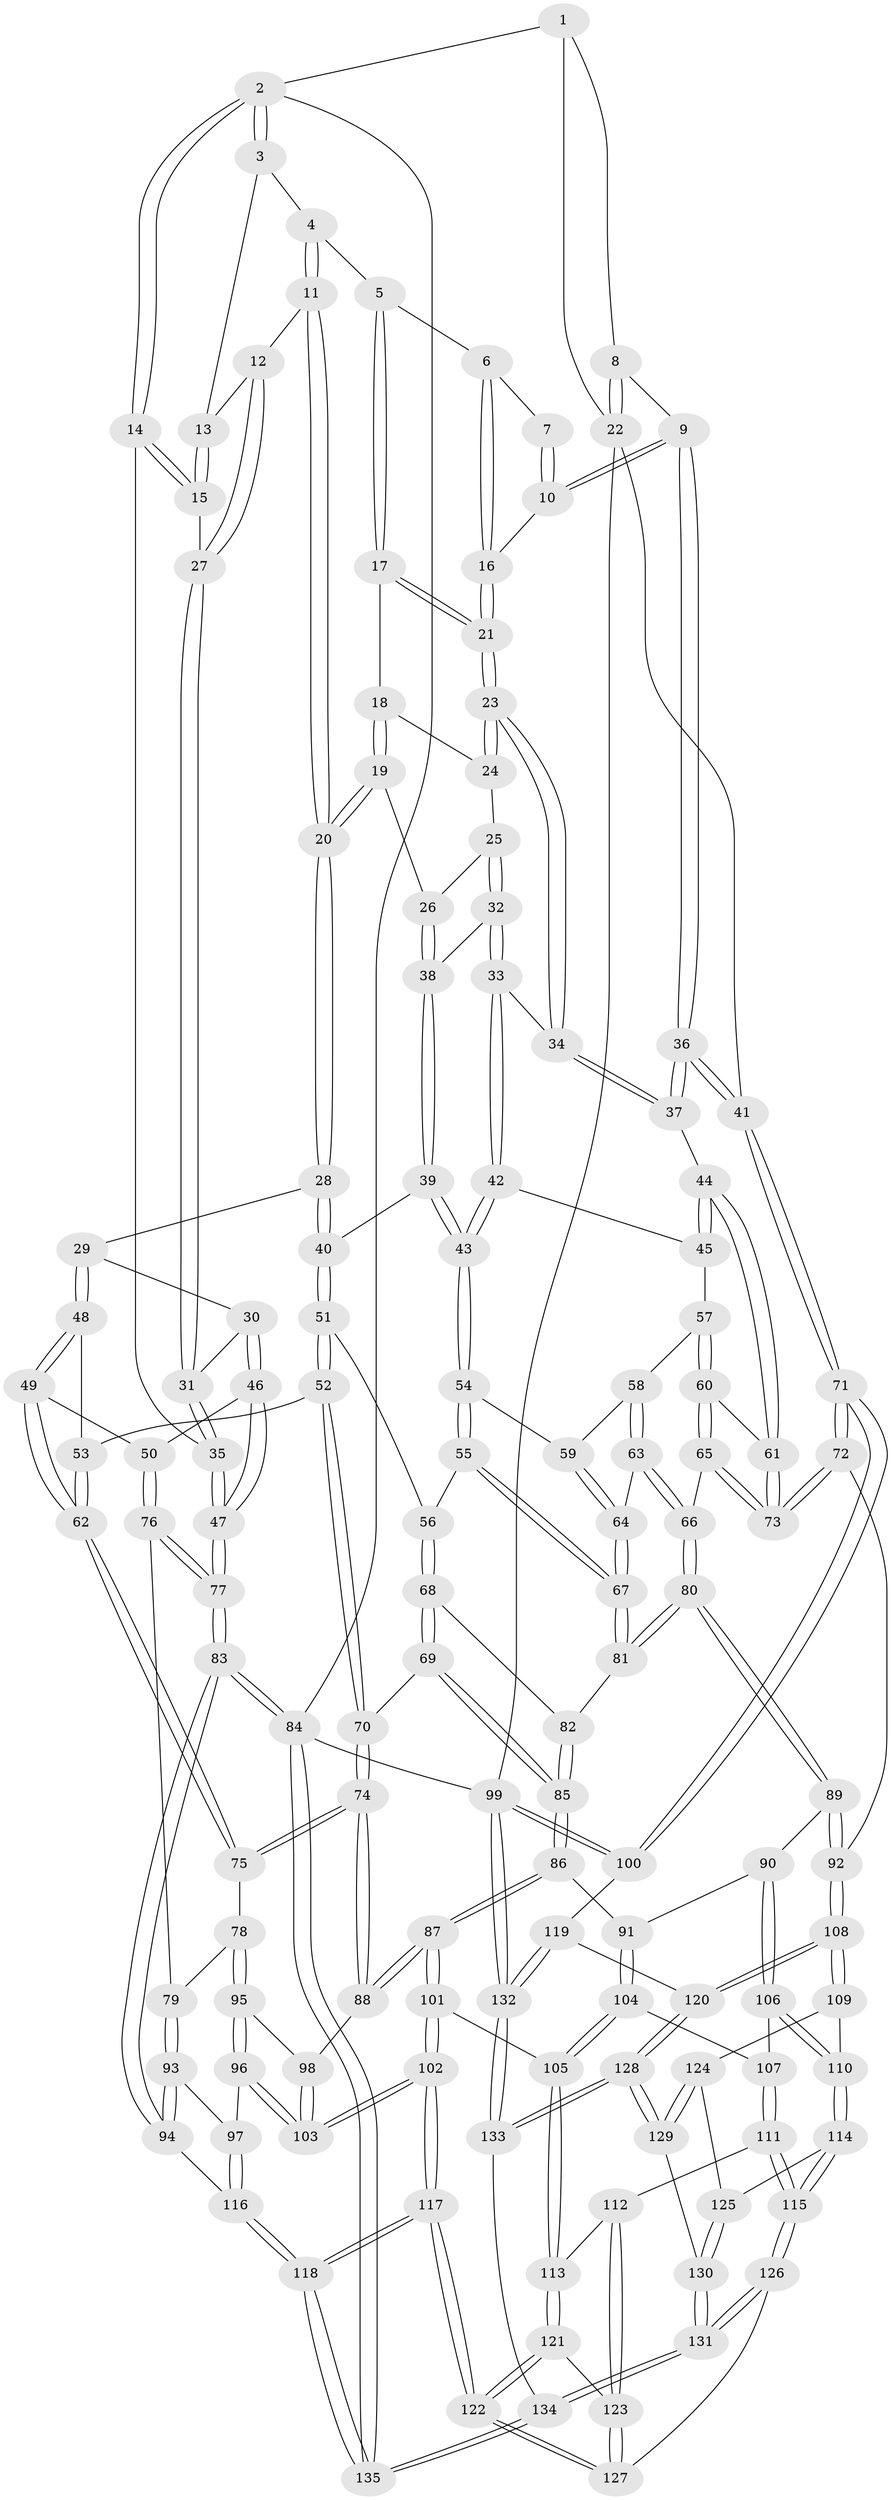 // Generated by graph-tools (version 1.1) at 2025/01/03/09/25 05:01:36]
// undirected, 135 vertices, 334 edges
graph export_dot {
graph [start="1"]
  node [color=gray90,style=filled];
  1 [pos="+0.8226647266721645+0"];
  2 [pos="+0+0"];
  3 [pos="+0.19512512557270922+0"];
  4 [pos="+0.32791051405918564+0"];
  5 [pos="+0.5740743280744333+0"];
  6 [pos="+0.6234013042135575+0"];
  7 [pos="+0.7667994477946664+0"];
  8 [pos="+0.902786029391779+0.09583436929852736"];
  9 [pos="+0.8693221579810875+0.16679452355082994"];
  10 [pos="+0.8393743447082855+0.16261492749732107"];
  11 [pos="+0.3366969072033799+0.11412536276283605"];
  12 [pos="+0.1891173176330739+0.10809350914219445"];
  13 [pos="+0.17890214557112882+0"];
  14 [pos="+0+0.20381214375861806"];
  15 [pos="+0.019021731517785526+0.14659778338217658"];
  16 [pos="+0.7840031108815962+0.1585564731773055"];
  17 [pos="+0.5569762095409722+0"];
  18 [pos="+0.5412989034038189+0.02953248438807113"];
  19 [pos="+0.46546097492388433+0.16441972997323032"];
  20 [pos="+0.38726299361885236+0.1985480295492832"];
  21 [pos="+0.7207677379413409+0.20702527473801868"];
  22 [pos="+1+0"];
  23 [pos="+0.714216422718231+0.21444618881250174"];
  24 [pos="+0.5925681885548275+0.11895453689153757"];
  25 [pos="+0.6078196834779983+0.2056005577446877"];
  26 [pos="+0.4848781565267925+0.18362695902423193"];
  27 [pos="+0.17562500597145816+0.15248376527840515"];
  28 [pos="+0.3548561521786903+0.2488486297272124"];
  29 [pos="+0.2780335291114723+0.28961023176143436"];
  30 [pos="+0.22661071041879036+0.27101614694789006"];
  31 [pos="+0.2044647090677789+0.23692105270010808"];
  32 [pos="+0.657882894351777+0.26038701611499904"];
  33 [pos="+0.6813473468915864+0.26438860237151424"];
  34 [pos="+0.6959329839976385+0.24731350833861848"];
  35 [pos="+0+0.23389615865152735"];
  36 [pos="+0.994581678193424+0.3324426251821576"];
  37 [pos="+0.9406073866672543+0.3487728391503385"];
  38 [pos="+0.5499895297424929+0.2847047657974769"];
  39 [pos="+0.5096407100868693+0.3696964306400993"];
  40 [pos="+0.49107727896925474+0.3729722200694678"];
  41 [pos="+1+0.38787412399824805"];
  42 [pos="+0.6961588666248238+0.36036287714460674"];
  43 [pos="+0.5748632894958179+0.4108559085578629"];
  44 [pos="+0.9334849178994002+0.3519395374183534"];
  45 [pos="+0.7157106588395504+0.37878436371942337"];
  46 [pos="+0.07826634345945474+0.37240057179786595"];
  47 [pos="+0+0.3556154305497487"];
  48 [pos="+0.28350491283379925+0.3339460606683852"];
  49 [pos="+0.2160233856793529+0.46523072509313346"];
  50 [pos="+0.1417342287456124+0.45317331440722963"];
  51 [pos="+0.4603446409789163+0.4125353411173045"];
  52 [pos="+0.37925020993307273+0.44431237325577166"];
  53 [pos="+0.3528305337168004+0.42668978179976697"];
  54 [pos="+0.5769050204962034+0.427699050540101"];
  55 [pos="+0.5443201886584482+0.5207994439100173"];
  56 [pos="+0.47564385526268627+0.468216258984299"];
  57 [pos="+0.7159912198475182+0.3816594111439291"];
  58 [pos="+0.671358581659721+0.4681521231245015"];
  59 [pos="+0.6100672105464654+0.4590378741939896"];
  60 [pos="+0.7514946824233911+0.4601492859429419"];
  61 [pos="+0.8175091090294675+0.481498930889405"];
  62 [pos="+0.24582691346895733+0.5221323559699653"];
  63 [pos="+0.6725737035633329+0.5240091953166388"];
  64 [pos="+0.632302429534178+0.5122598042051628"];
  65 [pos="+0.7074833209602454+0.5645795125234384"];
  66 [pos="+0.7071199386967114+0.5645909230003772"];
  67 [pos="+0.5468113379394597+0.5468251036654426"];
  68 [pos="+0.4405827562678533+0.5376087844131099"];
  69 [pos="+0.38402648444659615+0.5422801078688253"];
  70 [pos="+0.38074728194000046+0.5407655644786744"];
  71 [pos="+1+0.5720580835067073"];
  72 [pos="+0.8771297924730171+0.6664273935756956"];
  73 [pos="+0.8361873183123565+0.624435760631882"];
  74 [pos="+0.2650510368856306+0.5903601368010983"];
  75 [pos="+0.2587888348904416+0.5877671966211898"];
  76 [pos="+0.10227715576142453+0.5446355951027827"];
  77 [pos="+0+0.4589183796829647"];
  78 [pos="+0.2137228535200528+0.6040420684745084"];
  79 [pos="+0.13648865066914923+0.6028371031993719"];
  80 [pos="+0.5996814196511434+0.650226270019439"];
  81 [pos="+0.5441981368682086+0.5563405003952344"];
  82 [pos="+0.4994983379232195+0.5619436048119348"];
  83 [pos="+0+0.7291901082829046"];
  84 [pos="+0+1"];
  85 [pos="+0.4378670534846761+0.6596649909687141"];
  86 [pos="+0.438561910336739+0.6923587962632028"];
  87 [pos="+0.3839317862921948+0.7393100785694263"];
  88 [pos="+0.2988953367129691+0.6524550818860557"];
  89 [pos="+0.5974828002241741+0.6645584721580967"];
  90 [pos="+0.5850291001808411+0.688589463962036"];
  91 [pos="+0.574732327407218+0.6903353067040873"];
  92 [pos="+0.8469655133551793+0.7173160381208246"];
  93 [pos="+0.09943224731183767+0.6436625877816663"];
  94 [pos="+0+0.7295982058310301"];
  95 [pos="+0.18822767709167756+0.7370718296117332"];
  96 [pos="+0.1727782445399387+0.7714159525475999"];
  97 [pos="+0.15039689364918898+0.7725940208585448"];
  98 [pos="+0.26017650305911594+0.7014672724666763"];
  99 [pos="+1+1"];
  100 [pos="+1+0.8532049915394695"];
  101 [pos="+0.3819351723641684+0.7531773812723861"];
  102 [pos="+0.2545962621204507+0.8202897362099756"];
  103 [pos="+0.23682296408342954+0.8065992977638639"];
  104 [pos="+0.49728506317009397+0.7923920258049822"];
  105 [pos="+0.3913419687012704+0.768890472207593"];
  106 [pos="+0.6084649164776096+0.7517651384865393"];
  107 [pos="+0.5138748637687788+0.8097717267561672"];
  108 [pos="+0.8238663843974494+0.7908079878641756"];
  109 [pos="+0.7284713728875292+0.8076879894819727"];
  110 [pos="+0.6192669789458966+0.7694296201688506"];
  111 [pos="+0.5195483958875509+0.8560714264499918"];
  112 [pos="+0.5133615276780508+0.8559000439238977"];
  113 [pos="+0.39266707920450517+0.7736451239024902"];
  114 [pos="+0.5806257031507318+0.8674934216256903"];
  115 [pos="+0.5500756567785079+0.8785534089115801"];
  116 [pos="+0.07658846835061262+0.8192071085853916"];
  117 [pos="+0.2475992105969954+1"];
  118 [pos="+0.18737582525874155+1"];
  119 [pos="+0.898807389562676+0.8874146450696794"];
  120 [pos="+0.8412871877098154+0.8370380291946115"];
  121 [pos="+0.4034526468112979+0.859353038398"];
  122 [pos="+0.3082444486446912+0.9651924687301235"];
  123 [pos="+0.43389981570289965+0.8818106932800128"];
  124 [pos="+0.6865326743334289+0.8753567463497737"];
  125 [pos="+0.6031258617900009+0.8839671423958826"];
  126 [pos="+0.5069639968729411+0.9805031142012008"];
  127 [pos="+0.46474440792654176+0.9473042932863468"];
  128 [pos="+0.7369143900641777+0.9984494353311789"];
  129 [pos="+0.6902497049905839+0.9495631023847526"];
  130 [pos="+0.6285021611070095+0.9409948075013181"];
  131 [pos="+0.5272834339963807+1"];
  132 [pos="+0.9561249503744601+1"];
  133 [pos="+0.7541744204006141+1"];
  134 [pos="+0.5261325122338212+1"];
  135 [pos="+0.15770242115977537+1"];
  1 -- 2;
  1 -- 8;
  1 -- 22;
  2 -- 3;
  2 -- 3;
  2 -- 14;
  2 -- 14;
  2 -- 84;
  3 -- 4;
  3 -- 13;
  4 -- 5;
  4 -- 11;
  4 -- 11;
  5 -- 6;
  5 -- 17;
  5 -- 17;
  6 -- 7;
  6 -- 16;
  6 -- 16;
  7 -- 10;
  7 -- 10;
  8 -- 9;
  8 -- 22;
  8 -- 22;
  9 -- 10;
  9 -- 10;
  9 -- 36;
  9 -- 36;
  10 -- 16;
  11 -- 12;
  11 -- 20;
  11 -- 20;
  12 -- 13;
  12 -- 27;
  12 -- 27;
  13 -- 15;
  13 -- 15;
  14 -- 15;
  14 -- 15;
  14 -- 35;
  15 -- 27;
  16 -- 21;
  16 -- 21;
  17 -- 18;
  17 -- 21;
  17 -- 21;
  18 -- 19;
  18 -- 19;
  18 -- 24;
  19 -- 20;
  19 -- 20;
  19 -- 26;
  20 -- 28;
  20 -- 28;
  21 -- 23;
  21 -- 23;
  22 -- 41;
  22 -- 99;
  23 -- 24;
  23 -- 24;
  23 -- 34;
  23 -- 34;
  24 -- 25;
  25 -- 26;
  25 -- 32;
  25 -- 32;
  26 -- 38;
  26 -- 38;
  27 -- 31;
  27 -- 31;
  28 -- 29;
  28 -- 40;
  28 -- 40;
  29 -- 30;
  29 -- 48;
  29 -- 48;
  30 -- 31;
  30 -- 46;
  30 -- 46;
  31 -- 35;
  31 -- 35;
  32 -- 33;
  32 -- 33;
  32 -- 38;
  33 -- 34;
  33 -- 42;
  33 -- 42;
  34 -- 37;
  34 -- 37;
  35 -- 47;
  35 -- 47;
  36 -- 37;
  36 -- 37;
  36 -- 41;
  36 -- 41;
  37 -- 44;
  38 -- 39;
  38 -- 39;
  39 -- 40;
  39 -- 43;
  39 -- 43;
  40 -- 51;
  40 -- 51;
  41 -- 71;
  41 -- 71;
  42 -- 43;
  42 -- 43;
  42 -- 45;
  43 -- 54;
  43 -- 54;
  44 -- 45;
  44 -- 45;
  44 -- 61;
  44 -- 61;
  45 -- 57;
  46 -- 47;
  46 -- 47;
  46 -- 50;
  47 -- 77;
  47 -- 77;
  48 -- 49;
  48 -- 49;
  48 -- 53;
  49 -- 50;
  49 -- 62;
  49 -- 62;
  50 -- 76;
  50 -- 76;
  51 -- 52;
  51 -- 52;
  51 -- 56;
  52 -- 53;
  52 -- 70;
  52 -- 70;
  53 -- 62;
  53 -- 62;
  54 -- 55;
  54 -- 55;
  54 -- 59;
  55 -- 56;
  55 -- 67;
  55 -- 67;
  56 -- 68;
  56 -- 68;
  57 -- 58;
  57 -- 60;
  57 -- 60;
  58 -- 59;
  58 -- 63;
  58 -- 63;
  59 -- 64;
  59 -- 64;
  60 -- 61;
  60 -- 65;
  60 -- 65;
  61 -- 73;
  61 -- 73;
  62 -- 75;
  62 -- 75;
  63 -- 64;
  63 -- 66;
  63 -- 66;
  64 -- 67;
  64 -- 67;
  65 -- 66;
  65 -- 73;
  65 -- 73;
  66 -- 80;
  66 -- 80;
  67 -- 81;
  67 -- 81;
  68 -- 69;
  68 -- 69;
  68 -- 82;
  69 -- 70;
  69 -- 85;
  69 -- 85;
  70 -- 74;
  70 -- 74;
  71 -- 72;
  71 -- 72;
  71 -- 100;
  71 -- 100;
  72 -- 73;
  72 -- 73;
  72 -- 92;
  74 -- 75;
  74 -- 75;
  74 -- 88;
  74 -- 88;
  75 -- 78;
  76 -- 77;
  76 -- 77;
  76 -- 79;
  77 -- 83;
  77 -- 83;
  78 -- 79;
  78 -- 95;
  78 -- 95;
  79 -- 93;
  79 -- 93;
  80 -- 81;
  80 -- 81;
  80 -- 89;
  80 -- 89;
  81 -- 82;
  82 -- 85;
  82 -- 85;
  83 -- 84;
  83 -- 84;
  83 -- 94;
  83 -- 94;
  84 -- 135;
  84 -- 135;
  84 -- 99;
  85 -- 86;
  85 -- 86;
  86 -- 87;
  86 -- 87;
  86 -- 91;
  87 -- 88;
  87 -- 88;
  87 -- 101;
  87 -- 101;
  88 -- 98;
  89 -- 90;
  89 -- 92;
  89 -- 92;
  90 -- 91;
  90 -- 106;
  90 -- 106;
  91 -- 104;
  91 -- 104;
  92 -- 108;
  92 -- 108;
  93 -- 94;
  93 -- 94;
  93 -- 97;
  94 -- 116;
  95 -- 96;
  95 -- 96;
  95 -- 98;
  96 -- 97;
  96 -- 103;
  96 -- 103;
  97 -- 116;
  97 -- 116;
  98 -- 103;
  98 -- 103;
  99 -- 100;
  99 -- 100;
  99 -- 132;
  99 -- 132;
  100 -- 119;
  101 -- 102;
  101 -- 102;
  101 -- 105;
  102 -- 103;
  102 -- 103;
  102 -- 117;
  102 -- 117;
  104 -- 105;
  104 -- 105;
  104 -- 107;
  105 -- 113;
  105 -- 113;
  106 -- 107;
  106 -- 110;
  106 -- 110;
  107 -- 111;
  107 -- 111;
  108 -- 109;
  108 -- 109;
  108 -- 120;
  108 -- 120;
  109 -- 110;
  109 -- 124;
  110 -- 114;
  110 -- 114;
  111 -- 112;
  111 -- 115;
  111 -- 115;
  112 -- 113;
  112 -- 123;
  112 -- 123;
  113 -- 121;
  113 -- 121;
  114 -- 115;
  114 -- 115;
  114 -- 125;
  115 -- 126;
  115 -- 126;
  116 -- 118;
  116 -- 118;
  117 -- 118;
  117 -- 118;
  117 -- 122;
  117 -- 122;
  118 -- 135;
  118 -- 135;
  119 -- 120;
  119 -- 132;
  119 -- 132;
  120 -- 128;
  120 -- 128;
  121 -- 122;
  121 -- 122;
  121 -- 123;
  122 -- 127;
  122 -- 127;
  123 -- 127;
  123 -- 127;
  124 -- 125;
  124 -- 129;
  124 -- 129;
  125 -- 130;
  125 -- 130;
  126 -- 127;
  126 -- 131;
  126 -- 131;
  128 -- 129;
  128 -- 129;
  128 -- 133;
  128 -- 133;
  129 -- 130;
  130 -- 131;
  130 -- 131;
  131 -- 134;
  131 -- 134;
  132 -- 133;
  132 -- 133;
  133 -- 134;
  134 -- 135;
  134 -- 135;
}
